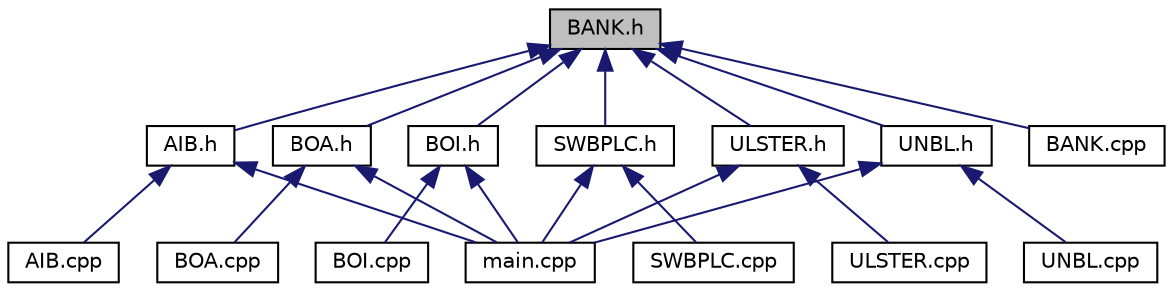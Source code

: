 digraph "BANK.h"
{
  edge [fontname="Helvetica",fontsize="10",labelfontname="Helvetica",labelfontsize="10"];
  node [fontname="Helvetica",fontsize="10",shape=record];
  Node1 [label="BANK.h",height=0.2,width=0.4,color="black", fillcolor="grey75", style="filled", fontcolor="black"];
  Node1 -> Node2 [dir="back",color="midnightblue",fontsize="10",style="solid"];
  Node2 [label="AIB.h",height=0.2,width=0.4,color="black", fillcolor="white", style="filled",URL="$_a_i_b_8h.html"];
  Node2 -> Node3 [dir="back",color="midnightblue",fontsize="10",style="solid"];
  Node3 [label="AIB.cpp",height=0.2,width=0.4,color="black", fillcolor="white", style="filled",URL="$_a_i_b_8cpp.html"];
  Node2 -> Node4 [dir="back",color="midnightblue",fontsize="10",style="solid"];
  Node4 [label="main.cpp",height=0.2,width=0.4,color="black", fillcolor="white", style="filled",URL="$main_8cpp.html"];
  Node1 -> Node5 [dir="back",color="midnightblue",fontsize="10",style="solid"];
  Node5 [label="BANK.cpp",height=0.2,width=0.4,color="black", fillcolor="white", style="filled",URL="$_b_a_n_k_8cpp.html"];
  Node1 -> Node6 [dir="back",color="midnightblue",fontsize="10",style="solid"];
  Node6 [label="BOA.h",height=0.2,width=0.4,color="black", fillcolor="white", style="filled",URL="$_b_o_a_8h.html"];
  Node6 -> Node7 [dir="back",color="midnightblue",fontsize="10",style="solid"];
  Node7 [label="BOA.cpp",height=0.2,width=0.4,color="black", fillcolor="white", style="filled",URL="$_b_o_a_8cpp.html"];
  Node6 -> Node4 [dir="back",color="midnightblue",fontsize="10",style="solid"];
  Node1 -> Node8 [dir="back",color="midnightblue",fontsize="10",style="solid"];
  Node8 [label="BOI.h",height=0.2,width=0.4,color="black", fillcolor="white", style="filled",URL="$_b_o_i_8h.html"];
  Node8 -> Node9 [dir="back",color="midnightblue",fontsize="10",style="solid"];
  Node9 [label="BOI.cpp",height=0.2,width=0.4,color="black", fillcolor="white", style="filled",URL="$_b_o_i_8cpp.html"];
  Node8 -> Node4 [dir="back",color="midnightblue",fontsize="10",style="solid"];
  Node1 -> Node10 [dir="back",color="midnightblue",fontsize="10",style="solid"];
  Node10 [label="SWBPLC.h",height=0.2,width=0.4,color="black", fillcolor="white", style="filled",URL="$_s_w_b_p_l_c_8h.html"];
  Node10 -> Node4 [dir="back",color="midnightblue",fontsize="10",style="solid"];
  Node10 -> Node11 [dir="back",color="midnightblue",fontsize="10",style="solid"];
  Node11 [label="SWBPLC.cpp",height=0.2,width=0.4,color="black", fillcolor="white", style="filled",URL="$_s_w_b_p_l_c_8cpp.html"];
  Node1 -> Node12 [dir="back",color="midnightblue",fontsize="10",style="solid"];
  Node12 [label="ULSTER.h",height=0.2,width=0.4,color="black", fillcolor="white", style="filled",URL="$_u_l_s_t_e_r_8h.html"];
  Node12 -> Node4 [dir="back",color="midnightblue",fontsize="10",style="solid"];
  Node12 -> Node13 [dir="back",color="midnightblue",fontsize="10",style="solid"];
  Node13 [label="ULSTER.cpp",height=0.2,width=0.4,color="black", fillcolor="white", style="filled",URL="$_u_l_s_t_e_r_8cpp.html"];
  Node1 -> Node14 [dir="back",color="midnightblue",fontsize="10",style="solid"];
  Node14 [label="UNBL.h",height=0.2,width=0.4,color="black", fillcolor="white", style="filled",URL="$_u_n_b_l_8h.html"];
  Node14 -> Node4 [dir="back",color="midnightblue",fontsize="10",style="solid"];
  Node14 -> Node15 [dir="back",color="midnightblue",fontsize="10",style="solid"];
  Node15 [label="UNBL.cpp",height=0.2,width=0.4,color="black", fillcolor="white", style="filled",URL="$_u_n_b_l_8cpp.html"];
}
